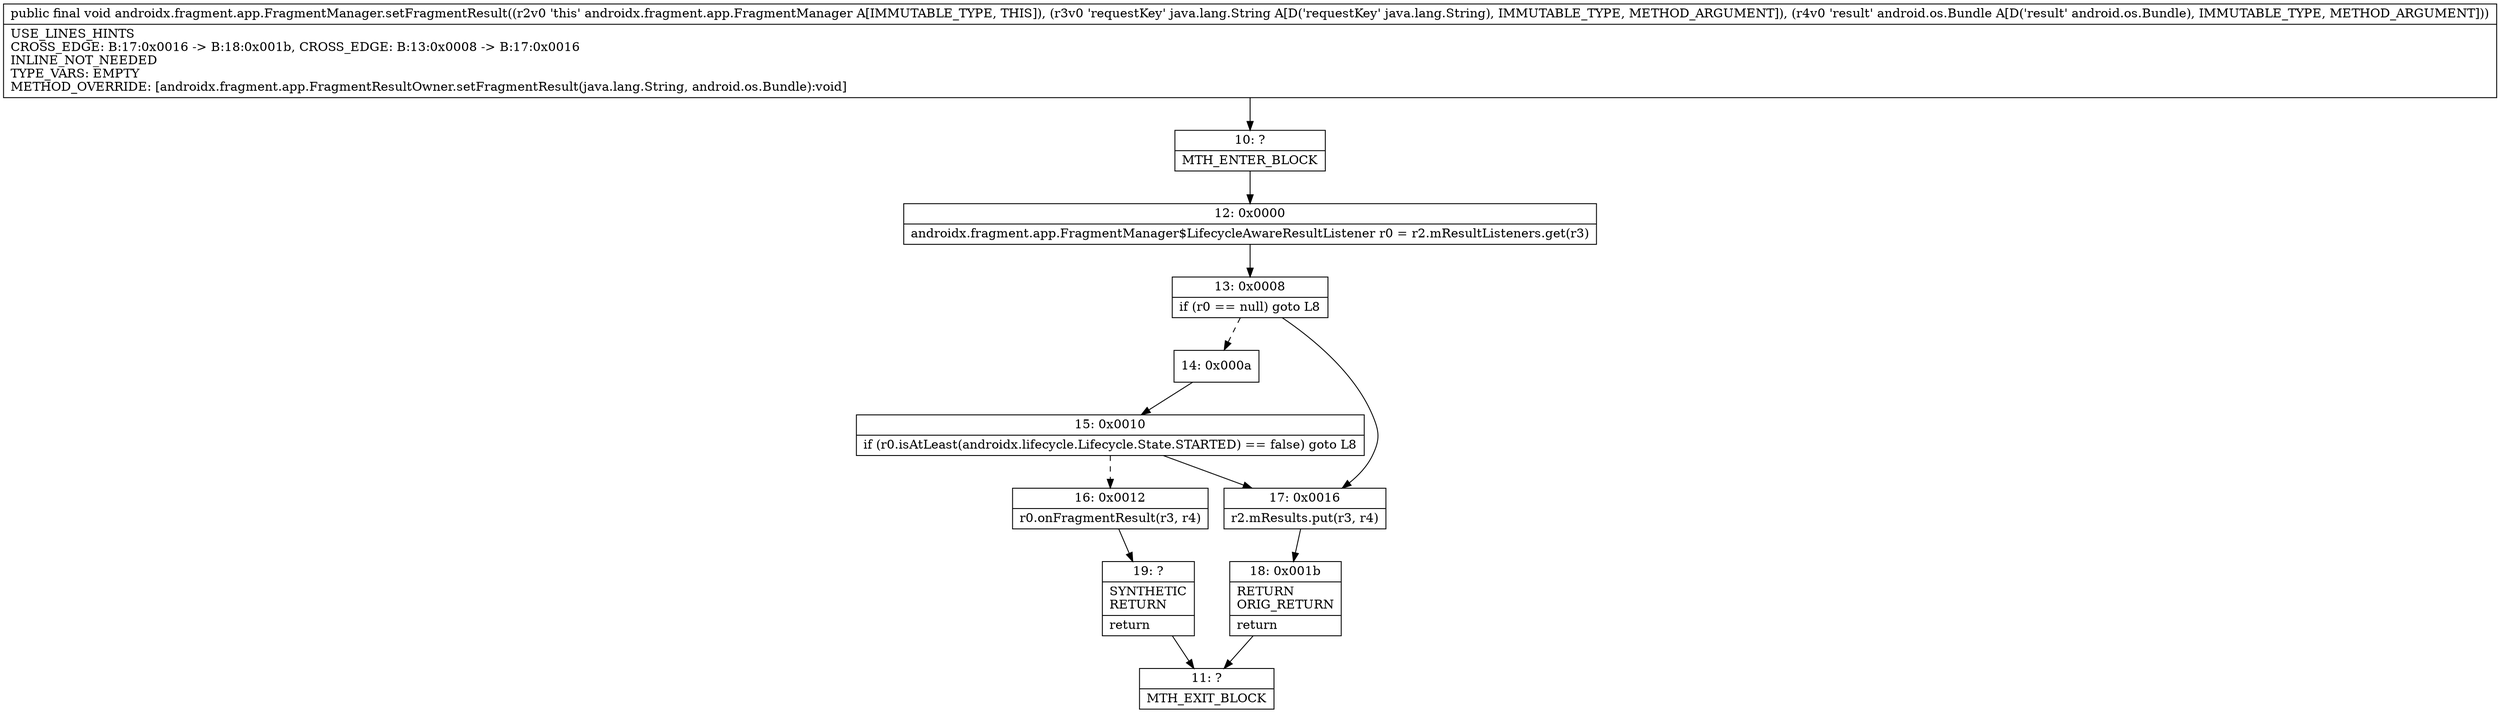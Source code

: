 digraph "CFG forandroidx.fragment.app.FragmentManager.setFragmentResult(Ljava\/lang\/String;Landroid\/os\/Bundle;)V" {
Node_10 [shape=record,label="{10\:\ ?|MTH_ENTER_BLOCK\l}"];
Node_12 [shape=record,label="{12\:\ 0x0000|androidx.fragment.app.FragmentManager$LifecycleAwareResultListener r0 = r2.mResultListeners.get(r3)\l}"];
Node_13 [shape=record,label="{13\:\ 0x0008|if (r0 == null) goto L8\l}"];
Node_14 [shape=record,label="{14\:\ 0x000a}"];
Node_15 [shape=record,label="{15\:\ 0x0010|if (r0.isAtLeast(androidx.lifecycle.Lifecycle.State.STARTED) == false) goto L8\l}"];
Node_16 [shape=record,label="{16\:\ 0x0012|r0.onFragmentResult(r3, r4)\l}"];
Node_19 [shape=record,label="{19\:\ ?|SYNTHETIC\lRETURN\l|return\l}"];
Node_11 [shape=record,label="{11\:\ ?|MTH_EXIT_BLOCK\l}"];
Node_17 [shape=record,label="{17\:\ 0x0016|r2.mResults.put(r3, r4)\l}"];
Node_18 [shape=record,label="{18\:\ 0x001b|RETURN\lORIG_RETURN\l|return\l}"];
MethodNode[shape=record,label="{public final void androidx.fragment.app.FragmentManager.setFragmentResult((r2v0 'this' androidx.fragment.app.FragmentManager A[IMMUTABLE_TYPE, THIS]), (r3v0 'requestKey' java.lang.String A[D('requestKey' java.lang.String), IMMUTABLE_TYPE, METHOD_ARGUMENT]), (r4v0 'result' android.os.Bundle A[D('result' android.os.Bundle), IMMUTABLE_TYPE, METHOD_ARGUMENT]))  | USE_LINES_HINTS\lCROSS_EDGE: B:17:0x0016 \-\> B:18:0x001b, CROSS_EDGE: B:13:0x0008 \-\> B:17:0x0016\lINLINE_NOT_NEEDED\lTYPE_VARS: EMPTY\lMETHOD_OVERRIDE: [androidx.fragment.app.FragmentResultOwner.setFragmentResult(java.lang.String, android.os.Bundle):void]\l}"];
MethodNode -> Node_10;Node_10 -> Node_12;
Node_12 -> Node_13;
Node_13 -> Node_14[style=dashed];
Node_13 -> Node_17;
Node_14 -> Node_15;
Node_15 -> Node_16[style=dashed];
Node_15 -> Node_17;
Node_16 -> Node_19;
Node_19 -> Node_11;
Node_17 -> Node_18;
Node_18 -> Node_11;
}

